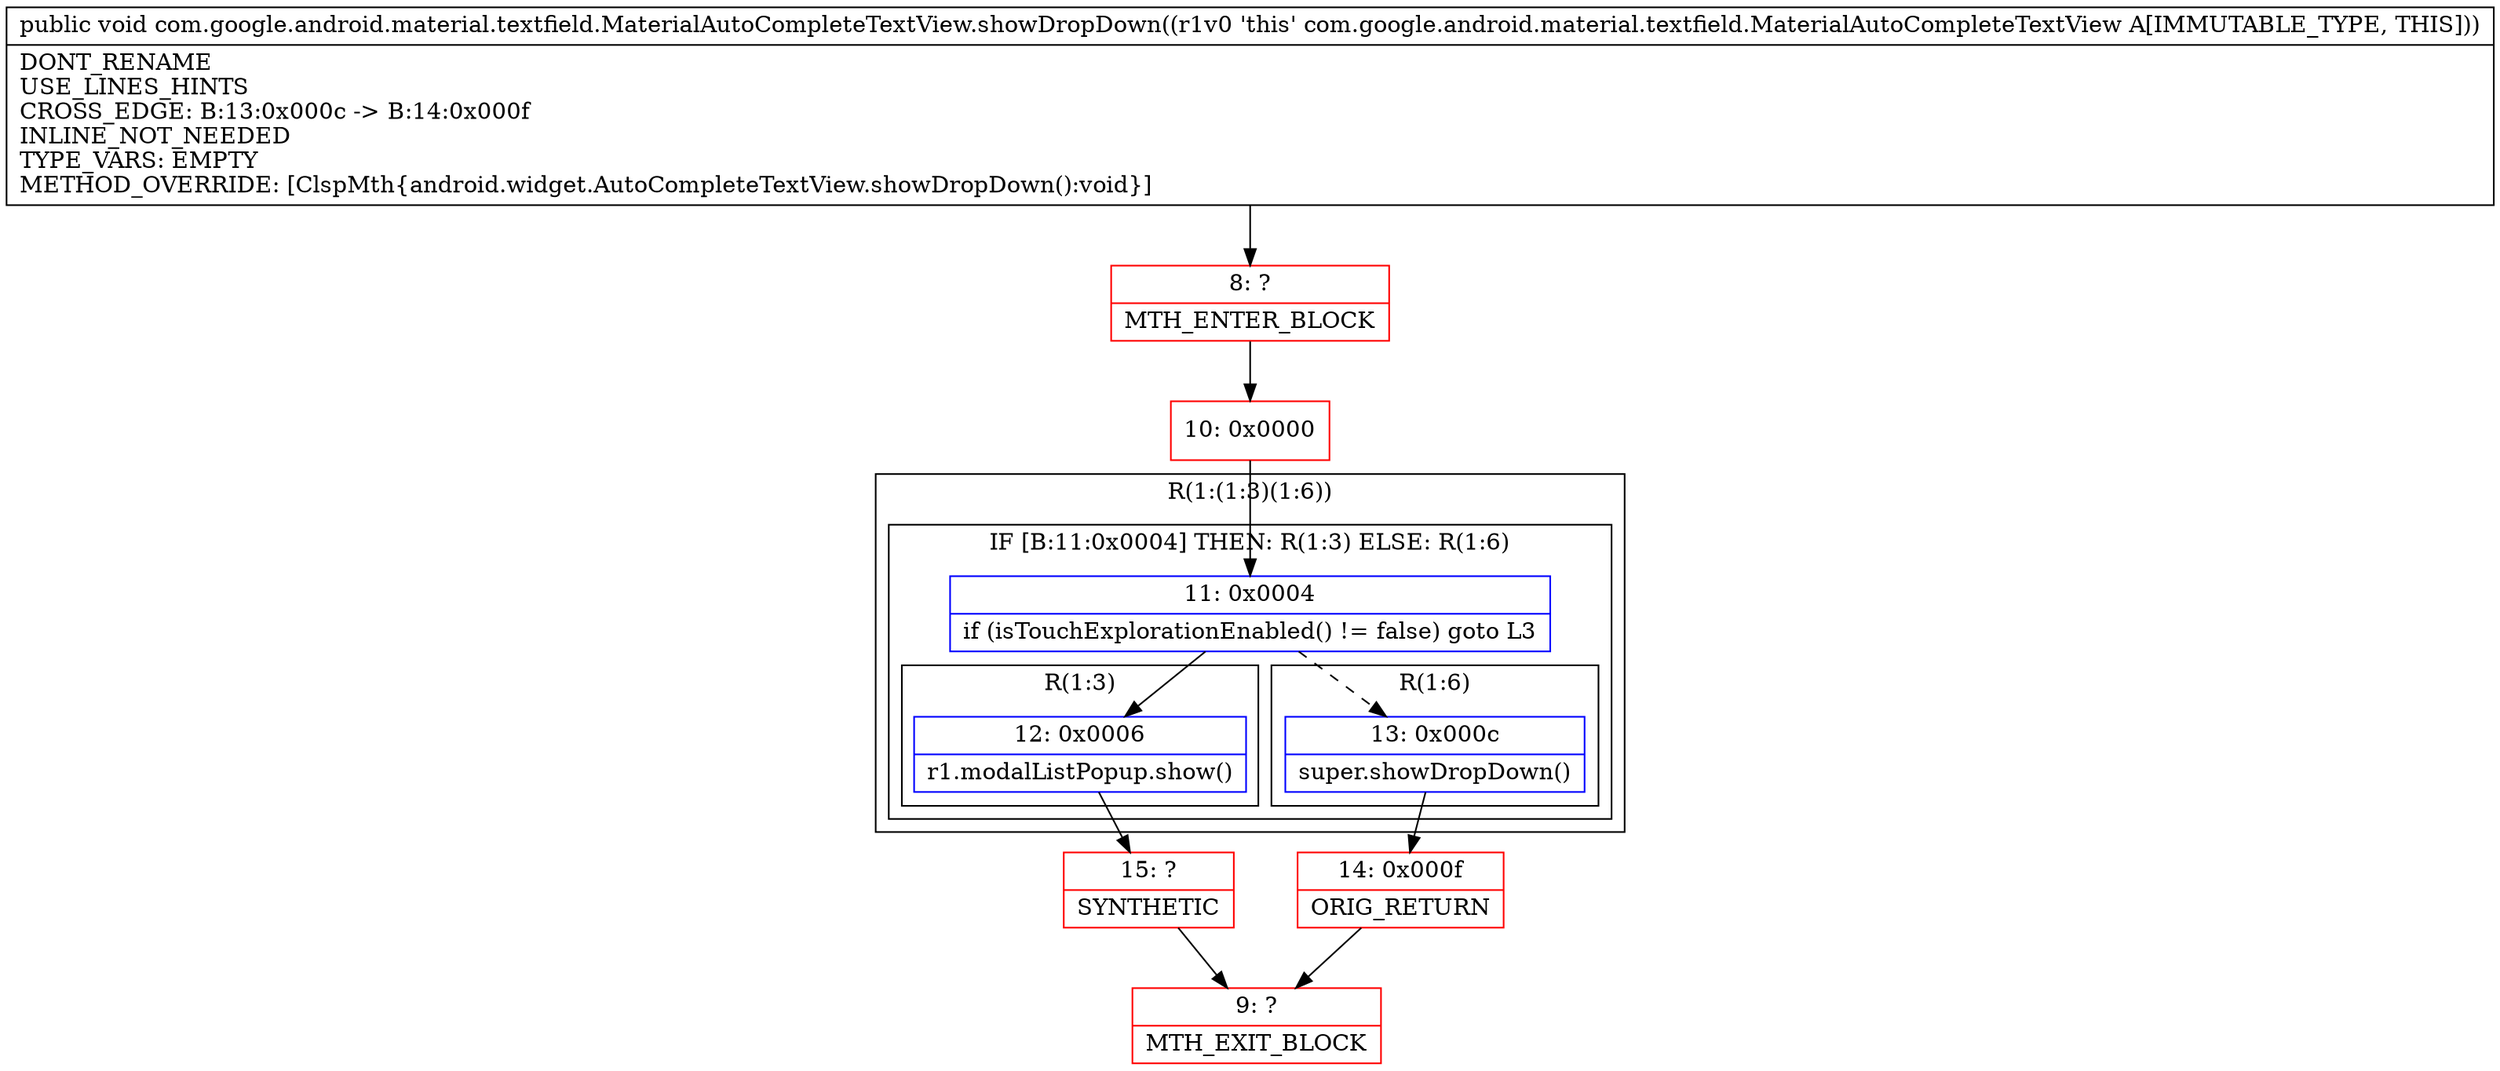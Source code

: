 digraph "CFG forcom.google.android.material.textfield.MaterialAutoCompleteTextView.showDropDown()V" {
subgraph cluster_Region_1369061061 {
label = "R(1:(1:3)(1:6))";
node [shape=record,color=blue];
subgraph cluster_IfRegion_1998671075 {
label = "IF [B:11:0x0004] THEN: R(1:3) ELSE: R(1:6)";
node [shape=record,color=blue];
Node_11 [shape=record,label="{11\:\ 0x0004|if (isTouchExplorationEnabled() != false) goto L3\l}"];
subgraph cluster_Region_1988342302 {
label = "R(1:3)";
node [shape=record,color=blue];
Node_12 [shape=record,label="{12\:\ 0x0006|r1.modalListPopup.show()\l}"];
}
subgraph cluster_Region_545639379 {
label = "R(1:6)";
node [shape=record,color=blue];
Node_13 [shape=record,label="{13\:\ 0x000c|super.showDropDown()\l}"];
}
}
}
Node_8 [shape=record,color=red,label="{8\:\ ?|MTH_ENTER_BLOCK\l}"];
Node_10 [shape=record,color=red,label="{10\:\ 0x0000}"];
Node_15 [shape=record,color=red,label="{15\:\ ?|SYNTHETIC\l}"];
Node_9 [shape=record,color=red,label="{9\:\ ?|MTH_EXIT_BLOCK\l}"];
Node_14 [shape=record,color=red,label="{14\:\ 0x000f|ORIG_RETURN\l}"];
MethodNode[shape=record,label="{public void com.google.android.material.textfield.MaterialAutoCompleteTextView.showDropDown((r1v0 'this' com.google.android.material.textfield.MaterialAutoCompleteTextView A[IMMUTABLE_TYPE, THIS]))  | DONT_RENAME\lUSE_LINES_HINTS\lCROSS_EDGE: B:13:0x000c \-\> B:14:0x000f\lINLINE_NOT_NEEDED\lTYPE_VARS: EMPTY\lMETHOD_OVERRIDE: [ClspMth\{android.widget.AutoCompleteTextView.showDropDown():void\}]\l}"];
MethodNode -> Node_8;Node_11 -> Node_12;
Node_11 -> Node_13[style=dashed];
Node_12 -> Node_15;
Node_13 -> Node_14;
Node_8 -> Node_10;
Node_10 -> Node_11;
Node_15 -> Node_9;
Node_14 -> Node_9;
}


